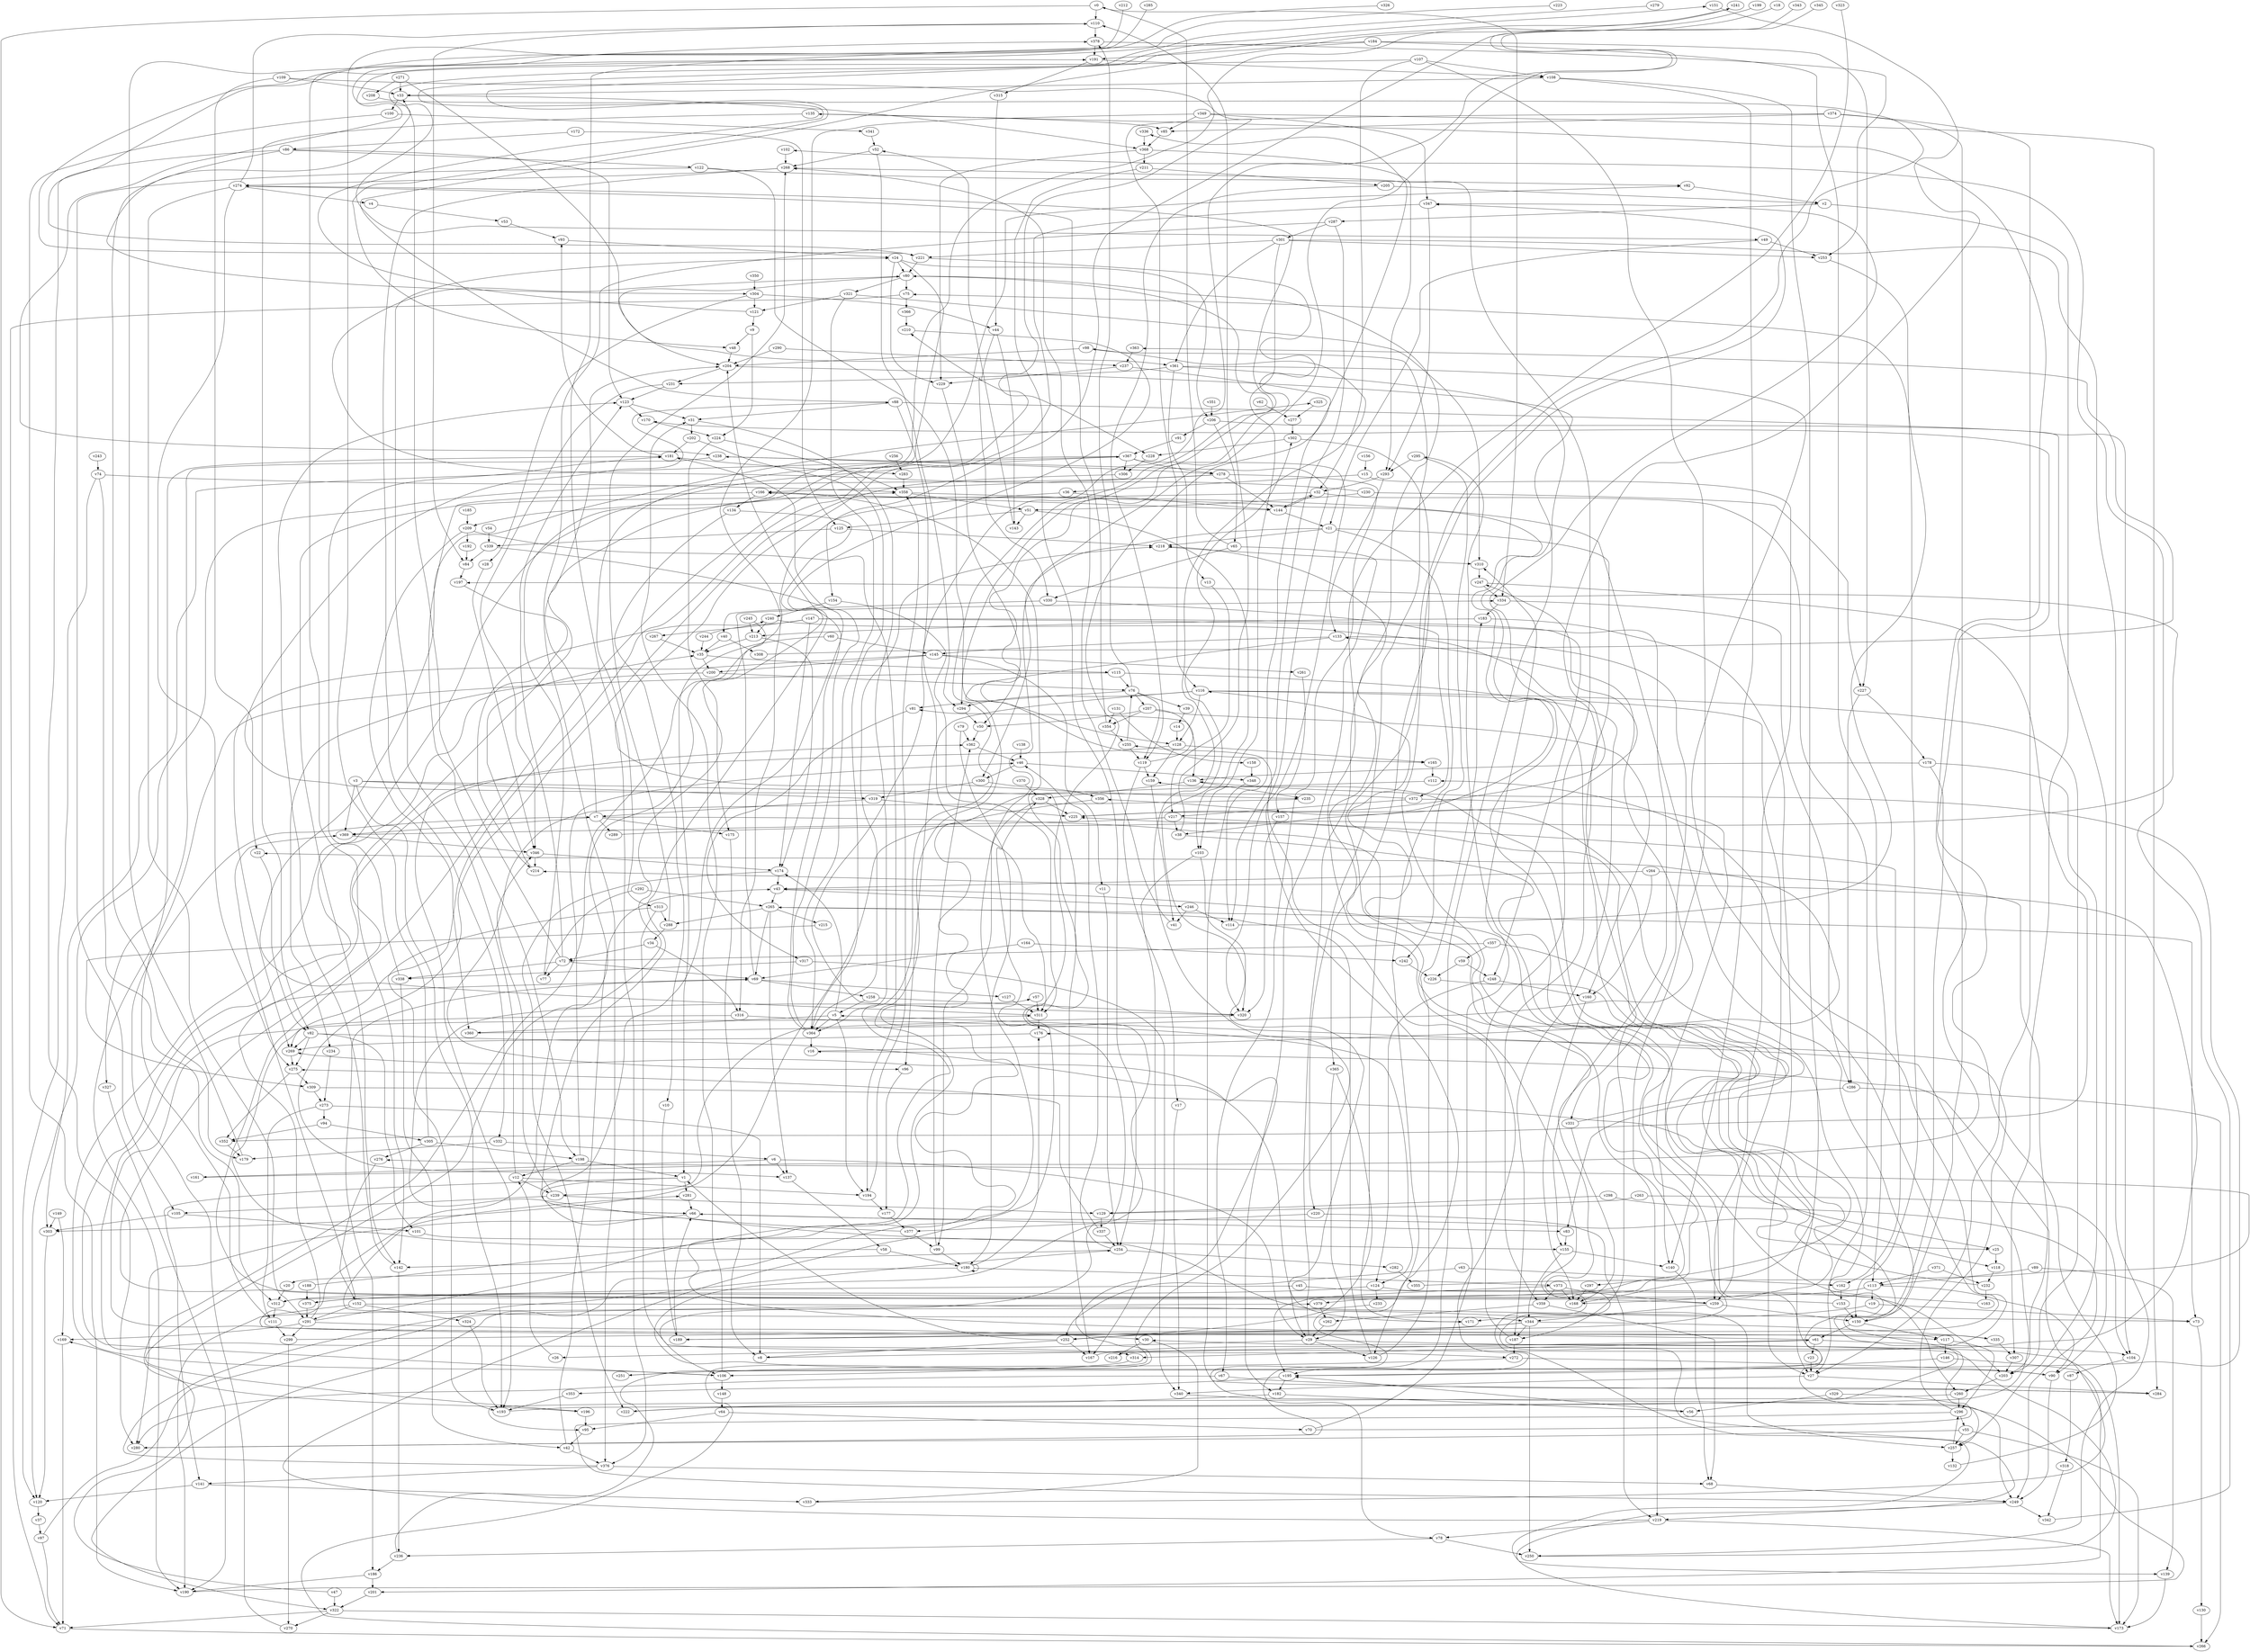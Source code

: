 // Benchmark game 564 - 380 vertices
// time_bound: 16
// targets: v161
digraph G {
    v0 [name="v0", player=0];
    v1 [name="v1", player=0];
    v2 [name="v2", player=0];
    v3 [name="v3", player=0];
    v4 [name="v4", player=0];
    v5 [name="v5", player=0];
    v6 [name="v6", player=1];
    v7 [name="v7", player=1];
    v8 [name="v8", player=1];
    v9 [name="v9", player=0];
    v10 [name="v10", player=1];
    v11 [name="v11", player=0];
    v12 [name="v12", player=0];
    v13 [name="v13", player=0];
    v14 [name="v14", player=0];
    v15 [name="v15", player=0];
    v16 [name="v16", player=0];
    v17 [name="v17", player=0];
    v18 [name="v18", player=1];
    v19 [name="v19", player=0];
    v20 [name="v20", player=1];
    v21 [name="v21", player=0];
    v22 [name="v22", player=1];
    v23 [name="v23", player=0];
    v24 [name="v24", player=1];
    v25 [name="v25", player=0];
    v26 [name="v26", player=1];
    v27 [name="v27", player=1];
    v28 [name="v28", player=0];
    v29 [name="v29", player=1];
    v30 [name="v30", player=0];
    v31 [name="v31", player=1];
    v32 [name="v32", player=0];
    v33 [name="v33", player=0];
    v34 [name="v34", player=1];
    v35 [name="v35", player=1];
    v36 [name="v36", player=1];
    v37 [name="v37", player=0];
    v38 [name="v38", player=1];
    v39 [name="v39", player=0];
    v40 [name="v40", player=1];
    v41 [name="v41", player=1];
    v42 [name="v42", player=0];
    v43 [name="v43", player=1];
    v44 [name="v44", player=0];
    v45 [name="v45", player=1];
    v46 [name="v46", player=1];
    v47 [name="v47", player=0];
    v48 [name="v48", player=1];
    v49 [name="v49", player=1];
    v50 [name="v50", player=1];
    v51 [name="v51", player=1];
    v52 [name="v52", player=0];
    v53 [name="v53", player=0];
    v54 [name="v54", player=1];
    v55 [name="v55", player=0];
    v56 [name="v56", player=0];
    v57 [name="v57", player=1];
    v58 [name="v58", player=0];
    v59 [name="v59", player=0];
    v60 [name="v60", player=1];
    v61 [name="v61", player=1];
    v62 [name="v62", player=0];
    v63 [name="v63", player=0];
    v64 [name="v64", player=1];
    v65 [name="v65", player=1];
    v66 [name="v66", player=0];
    v67 [name="v67", player=0];
    v68 [name="v68", player=0];
    v69 [name="v69", player=0];
    v70 [name="v70", player=1];
    v71 [name="v71", player=1];
    v72 [name="v72", player=1];
    v73 [name="v73", player=1];
    v74 [name="v74", player=1];
    v75 [name="v75", player=1];
    v76 [name="v76", player=1];
    v77 [name="v77", player=1];
    v78 [name="v78", player=1];
    v79 [name="v79", player=1];
    v80 [name="v80", player=1];
    v81 [name="v81", player=0];
    v82 [name="v82", player=0];
    v83 [name="v83", player=1];
    v84 [name="v84", player=0];
    v85 [name="v85", player=0];
    v86 [name="v86", player=1];
    v87 [name="v87", player=1];
    v88 [name="v88", player=1];
    v89 [name="v89", player=1];
    v90 [name="v90", player=1];
    v91 [name="v91", player=0];
    v92 [name="v92", player=1];
    v93 [name="v93", player=1];
    v94 [name="v94", player=0];
    v95 [name="v95", player=1];
    v96 [name="v96", player=1];
    v97 [name="v97", player=0];
    v98 [name="v98", player=0];
    v99 [name="v99", player=0];
    v100 [name="v100", player=1];
    v101 [name="v101", player=0];
    v102 [name="v102", player=1];
    v103 [name="v103", player=1];
    v104 [name="v104", player=0];
    v105 [name="v105", player=0];
    v106 [name="v106", player=1];
    v107 [name="v107", player=0];
    v108 [name="v108", player=0];
    v109 [name="v109", player=1];
    v110 [name="v110", player=1];
    v111 [name="v111", player=0];
    v112 [name="v112", player=1];
    v113 [name="v113", player=1];
    v114 [name="v114", player=1];
    v115 [name="v115", player=1];
    v116 [name="v116", player=0];
    v117 [name="v117", player=1];
    v118 [name="v118", player=0];
    v119 [name="v119", player=0];
    v120 [name="v120", player=1];
    v121 [name="v121", player=0];
    v122 [name="v122", player=0];
    v123 [name="v123", player=0];
    v124 [name="v124", player=0];
    v125 [name="v125", player=0];
    v126 [name="v126", player=1];
    v127 [name="v127", player=0];
    v128 [name="v128", player=1];
    v129 [name="v129", player=1];
    v130 [name="v130", player=1];
    v131 [name="v131", player=1];
    v132 [name="v132", player=0];
    v133 [name="v133", player=0];
    v134 [name="v134", player=1];
    v135 [name="v135", player=1];
    v136 [name="v136", player=0];
    v137 [name="v137", player=0];
    v138 [name="v138", player=0];
    v139 [name="v139", player=0];
    v140 [name="v140", player=0];
    v141 [name="v141", player=0];
    v142 [name="v142", player=0];
    v143 [name="v143", player=0];
    v144 [name="v144", player=1];
    v145 [name="v145", player=0];
    v146 [name="v146", player=1];
    v147 [name="v147", player=0];
    v148 [name="v148", player=1];
    v149 [name="v149", player=0];
    v150 [name="v150", player=0];
    v151 [name="v151", player=0];
    v152 [name="v152", player=1];
    v153 [name="v153", player=0];
    v154 [name="v154", player=0];
    v155 [name="v155", player=1];
    v156 [name="v156", player=1];
    v157 [name="v157", player=1];
    v158 [name="v158", player=1];
    v159 [name="v159", player=0];
    v160 [name="v160", player=1];
    v161 [name="v161", player=0, target=1];
    v162 [name="v162", player=1];
    v163 [name="v163", player=1];
    v164 [name="v164", player=1];
    v165 [name="v165", player=0];
    v166 [name="v166", player=0];
    v167 [name="v167", player=0];
    v168 [name="v168", player=0];
    v169 [name="v169", player=0];
    v170 [name="v170", player=1];
    v171 [name="v171", player=0];
    v172 [name="v172", player=0];
    v173 [name="v173", player=1];
    v174 [name="v174", player=1];
    v175 [name="v175", player=0];
    v176 [name="v176", player=0];
    v177 [name="v177", player=0];
    v178 [name="v178", player=1];
    v179 [name="v179", player=0];
    v180 [name="v180", player=0];
    v181 [name="v181", player=1];
    v182 [name="v182", player=0];
    v183 [name="v183", player=0];
    v184 [name="v184", player=1];
    v185 [name="v185", player=1];
    v186 [name="v186", player=0];
    v187 [name="v187", player=1];
    v188 [name="v188", player=0];
    v189 [name="v189", player=1];
    v190 [name="v190", player=0];
    v191 [name="v191", player=1];
    v192 [name="v192", player=1];
    v193 [name="v193", player=0];
    v194 [name="v194", player=1];
    v195 [name="v195", player=1];
    v196 [name="v196", player=1];
    v197 [name="v197", player=1];
    v198 [name="v198", player=0];
    v199 [name="v199", player=1];
    v200 [name="v200", player=1];
    v201 [name="v201", player=0];
    v202 [name="v202", player=1];
    v203 [name="v203", player=0];
    v204 [name="v204", player=1];
    v205 [name="v205", player=1];
    v206 [name="v206", player=0];
    v207 [name="v207", player=1];
    v208 [name="v208", player=0];
    v209 [name="v209", player=1];
    v210 [name="v210", player=0];
    v211 [name="v211", player=1];
    v212 [name="v212", player=1];
    v213 [name="v213", player=1];
    v214 [name="v214", player=1];
    v215 [name="v215", player=0];
    v216 [name="v216", player=0];
    v217 [name="v217", player=0];
    v218 [name="v218", player=0];
    v219 [name="v219", player=0];
    v220 [name="v220", player=1];
    v221 [name="v221", player=0];
    v222 [name="v222", player=0];
    v223 [name="v223", player=1];
    v224 [name="v224", player=1];
    v225 [name="v225", player=1];
    v226 [name="v226", player=0];
    v227 [name="v227", player=0];
    v228 [name="v228", player=0];
    v229 [name="v229", player=1];
    v230 [name="v230", player=0];
    v231 [name="v231", player=0];
    v232 [name="v232", player=1];
    v233 [name="v233", player=1];
    v234 [name="v234", player=0];
    v235 [name="v235", player=0];
    v236 [name="v236", player=1];
    v237 [name="v237", player=1];
    v238 [name="v238", player=1];
    v239 [name="v239", player=1];
    v240 [name="v240", player=0];
    v241 [name="v241", player=0];
    v242 [name="v242", player=1];
    v243 [name="v243", player=0];
    v244 [name="v244", player=1];
    v245 [name="v245", player=1];
    v246 [name="v246", player=0];
    v247 [name="v247", player=1];
    v248 [name="v248", player=0];
    v249 [name="v249", player=1];
    v250 [name="v250", player=0];
    v251 [name="v251", player=0];
    v252 [name="v252", player=1];
    v253 [name="v253", player=0];
    v254 [name="v254", player=1];
    v255 [name="v255", player=1];
    v256 [name="v256", player=0];
    v257 [name="v257", player=1];
    v258 [name="v258", player=0];
    v259 [name="v259", player=0];
    v260 [name="v260", player=1];
    v261 [name="v261", player=0];
    v262 [name="v262", player=1];
    v263 [name="v263", player=0];
    v264 [name="v264", player=0];
    v265 [name="v265", player=0];
    v266 [name="v266", player=0];
    v267 [name="v267", player=1];
    v268 [name="v268", player=1];
    v269 [name="v269", player=1];
    v270 [name="v270", player=1];
    v271 [name="v271", player=0];
    v272 [name="v272", player=1];
    v273 [name="v273", player=1];
    v274 [name="v274", player=1];
    v275 [name="v275", player=0];
    v276 [name="v276", player=1];
    v277 [name="v277", player=1];
    v278 [name="v278", player=1];
    v279 [name="v279", player=0];
    v280 [name="v280", player=1];
    v281 [name="v281", player=0];
    v282 [name="v282", player=0];
    v283 [name="v283", player=0];
    v284 [name="v284", player=0];
    v285 [name="v285", player=1];
    v286 [name="v286", player=1];
    v287 [name="v287", player=0];
    v288 [name="v288", player=0];
    v289 [name="v289", player=0];
    v290 [name="v290", player=1];
    v291 [name="v291", player=1];
    v292 [name="v292", player=0];
    v293 [name="v293", player=0];
    v294 [name="v294", player=1];
    v295 [name="v295", player=1];
    v296 [name="v296", player=0];
    v297 [name="v297", player=0];
    v298 [name="v298", player=1];
    v299 [name="v299", player=0];
    v300 [name="v300", player=0];
    v301 [name="v301", player=1];
    v302 [name="v302", player=1];
    v303 [name="v303", player=1];
    v304 [name="v304", player=1];
    v305 [name="v305", player=1];
    v306 [name="v306", player=1];
    v307 [name="v307", player=0];
    v308 [name="v308", player=1];
    v309 [name="v309", player=0];
    v310 [name="v310", player=1];
    v311 [name="v311", player=1];
    v312 [name="v312", player=1];
    v313 [name="v313", player=0];
    v314 [name="v314", player=1];
    v315 [name="v315", player=1];
    v316 [name="v316", player=1];
    v317 [name="v317", player=0];
    v318 [name="v318", player=1];
    v319 [name="v319", player=1];
    v320 [name="v320", player=1];
    v321 [name="v321", player=0];
    v322 [name="v322", player=0];
    v323 [name="v323", player=0];
    v324 [name="v324", player=0];
    v325 [name="v325", player=0];
    v326 [name="v326", player=0];
    v327 [name="v327", player=0];
    v328 [name="v328", player=1];
    v329 [name="v329", player=0];
    v330 [name="v330", player=1];
    v331 [name="v331", player=0];
    v332 [name="v332", player=0];
    v333 [name="v333", player=0];
    v334 [name="v334", player=1];
    v335 [name="v335", player=1];
    v336 [name="v336", player=1];
    v337 [name="v337", player=1];
    v338 [name="v338", player=0];
    v339 [name="v339", player=0];
    v340 [name="v340", player=0];
    v341 [name="v341", player=0];
    v342 [name="v342", player=0];
    v343 [name="v343", player=0];
    v344 [name="v344", player=0];
    v345 [name="v345", player=1];
    v346 [name="v346", player=1];
    v347 [name="v347", player=1];
    v348 [name="v348", player=1];
    v349 [name="v349", player=0];
    v350 [name="v350", player=1];
    v351 [name="v351", player=0];
    v352 [name="v352", player=1];
    v353 [name="v353", player=0];
    v354 [name="v354", player=0];
    v355 [name="v355", player=1];
    v356 [name="v356", player=1];
    v357 [name="v357", player=1];
    v358 [name="v358", player=0];
    v359 [name="v359", player=0];
    v360 [name="v360", player=0];
    v361 [name="v361", player=1];
    v362 [name="v362", player=0];
    v363 [name="v363", player=0];
    v364 [name="v364", player=1];
    v365 [name="v365", player=0];
    v366 [name="v366", player=1];
    v367 [name="v367", player=0];
    v368 [name="v368", player=0];
    v369 [name="v369", player=1];
    v370 [name="v370", player=0];
    v371 [name="v371", player=1];
    v372 [name="v372", player=0];
    v373 [name="v373", player=1];
    v374 [name="v374", player=0];
    v375 [name="v375", player=0];
    v376 [name="v376", player=1];
    v377 [name="v377", player=1];
    v378 [name="v378", player=0];
    v379 [name="v379", player=0];

    v0 -> v334;
    v1 -> v66 [constraint="t < 5"];
    v2 -> v287;
    v3 -> v272 [constraint="t < 7"];
    v4 -> v53;
    v5 -> v194;
    v6 -> v137;
    v7 -> v171;
    v8 -> v61 [constraint="t < 8"];
    v9 -> v224;
    v10 -> v189;
    v11 -> v254;
    v12 -> v194;
    v13 -> v217;
    v14 -> v128;
    v15 -> v259;
    v16 -> v22 [constraint="t mod 3 == 2"];
    v17 -> v340;
    v18 -> v196 [constraint="t < 15"];
    v19 -> v73;
    v20 -> v312;
    v21 -> v300;
    v22 -> v82;
    v23 -> v27;
    v24 -> v314 [constraint="t >= 3"];
    v25 -> v118;
    v26 -> v12;
    v27 -> v340;
    v28 -> v346;
    v29 -> v80;
    v30 -> v333;
    v31 -> v364;
    v32 -> v142;
    v33 -> v368;
    v34 -> v316;
    v35 -> v115;
    v36 -> v144;
    v37 -> v97;
    v38 -> v25 [constraint="t >= 1"];
    v39 -> v14;
    v40 -> v308;
    v41 -> v268;
    v42 -> v43;
    v43 -> v265;
    v44 -> v330;
    v45 -> v203;
    v46 -> v348;
    v47 -> v169 [constraint="t < 5"];
    v48 -> v204;
    v49 -> v253;
    v50 -> v362;
    v51 -> v143;
    v52 -> v268;
    v53 -> v93;
    v54 -> v339;
    v55 -> v173;
    v56 -> v195;
    v57 -> v311;
    v58 -> v210 [constraint="t < 14"];
    v59 -> v248;
    v60 -> v145;
    v61 -> v311 [constraint="t >= 5"];
    v62 -> v277;
    v63 -> v252;
    v64 -> v95;
    v65 -> v0;
    v66 -> v280;
    v67 -> v284;
    v68 -> v249;
    v69 -> v127;
    v70 -> v166 [constraint="t >= 4"];
    v71 -> v266;
    v72 -> v123;
    v73 -> v130;
    v74 -> v358;
    v75 -> v71 [constraint="t mod 4 == 2"];
    v76 -> v207;
    v77 -> v358;
    v78 -> v236;
    v79 -> v362;
    v80 -> v361 [constraint="t mod 2 == 0"];
    v81 -> v317 [constraint="t mod 5 == 0"];
    v82 -> v269;
    v83 -> v155;
    v84 -> v197;
    v85 -> v368;
    v86 -> v122;
    v87 -> v318;
    v88 -> v241 [constraint="t < 11"];
    v89 -> v139;
    v90 -> v336 [constraint="t mod 2 == 0"];
    v91 -> v367;
    v92 -> v2;
    v93 -> v24;
    v94 -> v305;
    v95 -> v42;
    v96 -> v177;
    v97 -> v254 [constraint="t < 13"];
    v98 -> v220;
    v99 -> v362;
    v100 -> v341;
    v101 -> v73 [constraint="t mod 2 == 1"];
    v102 -> v268;
    v103 -> v167;
    v104 -> v87;
    v105 -> v303;
    v106 -> v367 [constraint="t < 8"];
    v107 -> v142;
    v108 -> v140;
    v109 -> v228 [constraint="t >= 5"];
    v110 -> v378;
    v111 -> v299;
    v112 -> v322 [constraint="t >= 3"];
    v113 -> v379;
    v114 -> v75 [constraint="t >= 5"];
    v115 -> v187;
    v116 -> v203;
    v117 -> v146;
    v118 -> v232;
    v119 -> v81 [constraint="t < 6"];
    v120 -> v37;
    v121 -> v151 [constraint="t < 7"];
    v122 -> v105;
    v123 -> v170;
    v124 -> v260;
    v125 -> v339;
    v126 -> v265;
    v127 -> v311;
    v128 -> v165;
    v129 -> v337;
    v130 -> v266;
    v131 -> v158 [constraint="t < 14"];
    v132 -> v170 [constraint="t >= 3"];
    v133 -> v128 [constraint="t < 6"];
    v134 -> v344 [constraint="t mod 2 == 0"];
    v135 -> v82;
    v136 -> v328;
    v137 -> v58;
    v138 -> v46;
    v139 -> v173;
    v140 -> v68;
    v141 -> v333;
    v142 -> v123;
    v143 -> v52;
    v144 -> v32 [constraint="t mod 4 == 2"];
    v145 -> v11;
    v146 -> v201;
    v147 -> v267;
    v148 -> v64;
    v149 -> v303;
    v150 -> v61;
    v151 -> v225 [constraint="t >= 1"];
    v152 -> v291;
    v153 -> v362 [constraint="t >= 3"];
    v154 -> v240;
    v155 -> v140;
    v156 -> v15;
    v157 -> v320;
    v158 -> v348;
    v159 -> v41;
    v160 -> v168;
    v161 -> v135 [constraint="t >= 3"];
    v162 -> v153;
    v163 -> v295 [constraint="t >= 3"];
    v164 -> v69;
    v165 -> v112;
    v166 -> v134;
    v167 -> v214 [constraint="t < 5"];
    v168 -> v347 [constraint="t >= 2"];
    v169 -> v71;
    v170 -> v224;
    v171 -> v302 [constraint="t >= 1"];
    v172 -> v125;
    v173 -> v218 [constraint="t >= 2"];
    v174 -> v43;
    v175 -> v8;
    v176 -> v269;
    v177 -> v377;
    v178 -> v257;
    v179 -> v191;
    v180 -> v373;
    v181 -> v93;
    v182 -> v56;
    v183 -> v213;
    v184 -> v191;
    v185 -> v209;
    v186 -> v190;
    v187 -> v268;
    v188 -> v274 [constraint="t mod 5 == 2"];
    v189 -> v66;
    v190 -> v43 [constraint="t mod 5 == 1"];
    v191 -> v108;
    v192 -> v84;
    v193 -> v5 [constraint="t < 6"];
    v194 -> v177;
    v195 -> v356 [constraint="t mod 5 == 3"];
    v196 -> v95;
    v197 -> v106 [constraint="t < 15"];
    v198 -> v12;
    v199 -> v209 [constraint="t < 12"];
    v200 -> v234;
    v201 -> v322;
    v202 -> v181;
    v203 -> v260;
    v204 -> v25 [constraint="t >= 3"];
    v205 -> v119;
    v206 -> v91;
    v207 -> v354;
    v208 -> v312 [constraint="t < 7"];
    v209 -> v192;
    v210 -> v66 [constraint="t >= 4"];
    v211 -> v254;
    v212 -> v221 [constraint="t mod 2 == 1"];
    v213 -> v174;
    v214 -> v35;
    v215 -> v309 [constraint="t >= 1"];
    v216 -> v112 [constraint="t >= 2"];
    v217 -> v162;
    v218 -> v310;
    v219 -> v328 [constraint="t mod 2 == 0"];
    v220 -> v219;
    v221 -> v165 [constraint="t < 14"];
    v222 -> v66 [constraint="t >= 1"];
    v223 -> v304 [constraint="t >= 3"];
    v224 -> v175;
    v225 -> v247 [constraint="t < 9"];
    v226 -> v168 [constraint="t >= 2"];
    v227 -> v286;
    v228 -> v306;
    v229 -> v50;
    v230 -> v80 [constraint="t < 6"];
    v231 -> v346;
    v232 -> v159 [constraint="t mod 4 == 2"];
    v233 -> v335 [constraint="t >= 3"];
    v234 -> v273;
    v235 -> v96 [constraint="t < 13"];
    v236 -> v269 [constraint="t < 14"];
    v237 -> v229;
    v238 -> v278;
    v239 -> v129;
    v240 -> v297 [constraint="t mod 4 == 2"];
    v241 -> v48 [constraint="t < 6"];
    v242 -> v226;
    v243 -> v74;
    v244 -> v240 [constraint="t < 5"];
    v245 -> v196 [constraint="t < 11"];
    v246 -> v114;
    v247 -> v352 [constraint="t >= 1"];
    v248 -> v124;
    v249 -> v219;
    v250 -> v30 [constraint="t < 6"];
    v251 -> v136 [constraint="t < 9"];
    v252 -> v167;
    v253 -> v150;
    v254 -> v282;
    v255 -> v119;
    v256 -> v283;
    v257 -> v296;
    v258 -> v5;
    v259 -> v92 [constraint="t >= 4"];
    v260 -> v95 [constraint="t mod 4 == 0"];
    v261 -> v157;
    v262 -> v29;
    v263 -> v129;
    v264 -> v43;
    v265 -> v137;
    v266 -> v98 [constraint="t mod 4 == 1"];
    v267 -> v35;
    v268 -> v274;
    v269 -> v275;
    v270 -> v7;
    v271 -> v33;
    v272 -> v90;
    v273 -> v111;
    v274 -> v291;
    v275 -> v309;
    v276 -> v152;
    v277 -> v302;
    v278 -> v67;
    v279 -> v49 [constraint="t < 11"];
    v280 -> v255 [constraint="t mod 3 == 1"];
    v281 -> v66;
    v282 -> v355;
    v283 -> v358;
    v284 -> v238 [constraint="t >= 5"];
    v285 -> v221 [constraint="t < 14"];
    v286 -> v266;
    v287 -> v376;
    v288 -> v34;
    v289 -> v197 [constraint="t >= 1"];
    v290 -> v237;
    v291 -> v80 [constraint="t < 12"];
    v292 -> v77;
    v293 -> v133;
    v294 -> v50;
    v295 -> v293;
    v296 -> v249 [constraint="t mod 5 == 0"];
    v297 -> v168;
    v298 -> v249;
    v299 -> v347 [constraint="t < 7"];
    v300 -> v319;
    v301 -> v221;
    v302 -> v365;
    v303 -> v120;
    v304 -> v121;
    v305 -> v198;
    v306 -> v137 [constraint="t >= 3"];
    v307 -> v203;
    v308 -> v363 [constraint="t >= 3"];
    v309 -> v118 [constraint="t mod 4 == 1"];
    v310 -> v247;
    v311 -> v325 [constraint="t >= 4"];
    v312 -> v116 [constraint="t >= 2"];
    v313 -> v106;
    v314 -> v106;
    v315 -> v44;
    v316 -> v124;
    v317 -> v338;
    v318 -> v342;
    v319 -> v225;
    v320 -> v239 [constraint="t < 7"];
    v321 -> v310;
    v322 -> v270;
    v323 -> v139 [constraint="t mod 4 == 0"];
    v324 -> v193;
    v325 -> v277;
    v326 -> v238 [constraint="t mod 3 == 2"];
    v327 -> v190;
    v328 -> v225;
    v329 -> v249;
    v330 -> v372;
    v331 -> v225 [constraint="t < 13"];
    v332 -> v179;
    v333 -> v16 [constraint="t < 15"];
    v334 -> v286;
    v335 -> v281 [constraint="t >= 4"];
    v336 -> v368;
    v337 -> v254;
    v338 -> v42;
    v339 -> v155 [constraint="t >= 5"];
    v340 -> v257 [constraint="t < 10"];
    v341 -> v52;
    v342 -> v102 [constraint="t mod 2 == 1"];
    v343 -> v320 [constraint="t < 9"];
    v344 -> v189;
    v345 -> v117 [constraint="t mod 3 == 1"];
    v346 -> v214;
    v347 -> v235 [constraint="t < 9"];
    v348 -> v78;
    v349 -> v347;
    v350 -> v304;
    v351 -> v206;
    v352 -> v179;
    v353 -> v193;
    v354 -> v274;
    v355 -> v276 [constraint="t < 9"];
    v356 -> v303 [constraint="t < 13"];
    v357 -> v72;
    v358 -> v38 [constraint="t >= 5"];
    v359 -> v262;
    v360 -> v133 [constraint="t < 15"];
    v361 -> v189 [constraint="t mod 4 == 2"];
    v362 -> v46;
    v363 -> v237;
    v364 -> v16;
    v365 -> v252 [constraint="t < 12"];
    v366 -> v210;
    v367 -> v278;
    v368 -> v229;
    v369 -> v346;
    v370 -> v328;
    v371 -> v232;
    v372 -> v88 [constraint="t >= 5"];
    v373 -> v168;
    v374 -> v27;
    v375 -> v291;
    v376 -> v379 [constraint="t < 12"];
    v377 -> v57 [constraint="t mod 4 == 2"];
    v378 -> v191;
    v379 -> v262;
    v145 -> v261;
    v32 -> v27;
    v219 -> v78;
    v59 -> v226;
    v5 -> v364;
    v207 -> v160;
    v264 -> v160;
    v273 -> v94;
    v63 -> v162;
    v252 -> v1;
    v376 -> v68;
    v86 -> v280;
    v122 -> v92;
    v245 -> v213;
    v24 -> v229;
    v184 -> v376;
    v119 -> v17;
    v178 -> v150;
    v239 -> v346;
    v259 -> v344;
    v195 -> v182;
    v274 -> v275;
    v38 -> v110;
    v361 -> v13;
    v15 -> v36;
    v109 -> v33;
    v364 -> v218;
    v21 -> v126;
    v72 -> v33;
    v292 -> v265;
    v298 -> v129;
    v178 -> v136;
    v211 -> v205;
    v70 -> v310;
    v209 -> v360;
    v344 -> v252;
    v147 -> v214;
    v133 -> v331;
    v72 -> v69;
    v293 -> v32;
    v79 -> v180;
    v64 -> v70;
    v302 -> v228;
    v7 -> v369;
    v265 -> v288;
    v72 -> v338;
    v136 -> v235;
    v358 -> v51;
    v313 -> v288;
    v166 -> v198;
    v76 -> v378;
    v141 -> v120;
    v144 -> v21;
    v116 -> v294;
    v74 -> v120;
    v186 -> v201;
    v321 -> v364;
    v373 -> v359;
    v12 -> v24;
    v6 -> v29;
    v244 -> v35;
    v82 -> v275;
    v123 -> v31;
    v78 -> v250;
    v367 -> v303;
    v107 -> v108;
    v332 -> v6;
    v29 -> v173;
    v115 -> v76;
    v347 -> v293;
    v254 -> v142;
    v367 -> v306;
    v246 -> v41;
    v116 -> v96;
    v304 -> v44;
    v86 -> v123;
    v278 -> v144;
    v100 -> v190;
    v146 -> v195;
    v94 -> v352;
    v155 -> v344;
    v76 -> v39;
    v12 -> v239;
    v152 -> v324;
    v191 -> v315;
    v188 -> v375;
    v301 -> v361;
    v97 -> v71;
    v109 -> v22;
    v103 -> v320;
    v374 -> v85;
    v268 -> v332;
    v259 -> v150;
    v205 -> v2;
    v88 -> v90;
    v86 -> v179;
    v150 -> v117;
    v181 -> v283;
    v29 -> v26;
    v113 -> v90;
    v232 -> v163;
    v296 -> v176;
    v194 -> v358;
    v274 -> v4;
    v286 -> v83;
    v88 -> v311;
    v31 -> v202;
    v106 -> v148;
    v29 -> v126;
    v133 -> v145;
    v204 -> v231;
    v24 -> v80;
    v313 -> v193;
    v287 -> v114;
    v376 -> v141;
    v309 -> v273;
    v364 -> v204;
    v111 -> v181;
    v213 -> v35;
    v135 -> v85;
    v134 -> v10;
    v154 -> v311;
    v55 -> v280;
    v65 -> v182;
    v195 -> v353;
    v40 -> v35;
    v367 -> v320;
    v98 -> v204;
    v7 -> v204;
    v231 -> v123;
    v166 -> v144;
    v300 -> v356;
    v321 -> v121;
    v128 -> v193;
    v272 -> v251;
    v220 -> v377;
    v152 -> v257;
    v275 -> v352;
    v147 -> v174;
    v258 -> v320;
    v200 -> v76;
    v131 -> v354;
    v44 -> v143;
    v164 -> v242;
    v344 -> v335;
    v237 -> v114;
    v128 -> v159;
    v334 -> v183;
    v331 -> v168;
    v317 -> v340;
    v377 -> v99;
    v252 -> v8;
    v335 -> v307;
    v107 -> v219;
    v346 -> v174;
    v145 -> v200;
    v153 -> v150;
    v124 -> v375;
    v357 -> v187;
    v80 -> v321;
    v361 -> v231;
    v288 -> v268;
    v357 -> v59;
    v147 -> v248;
    v180 -> v176;
    v301 -> v253;
    v273 -> v8;
    v61 -> v23;
    v35 -> v200;
    v278 -> v166;
    v69 -> v258;
    v316 -> v269;
    v301 -> v103;
    v265 -> v215;
    v113 -> v19;
    v291 -> v30;
    v344 -> v187;
    v116 -> v128;
    v107 -> v32;
    v32 -> v144;
    v187 -> v272;
    v58 -> v180;
    v110 -> v84;
    v338 -> v181;
    v117 -> v296;
    v230 -> v227;
    v319 -> v7;
    v254 -> v46;
    v330 -> v40;
    v7 -> v175;
    v368 -> v211;
    v9 -> v48;
    v119 -> v159;
    v5 -> v174;
    v46 -> v300;
    v372 -> v140;
    v21 -> v359;
    v80 -> v75;
    v183 -> v27;
    v90 -> v249;
    v373 -> v259;
    v88 -> v31;
    v206 -> v104;
    v106 -> v31;
    v89 -> v113;
    v287 -> v301;
    v108 -> v27;
    v248 -> v160;
    v2 -> v307;
    v149 -> v169;
    v74 -> v312;
    v1 -> v281;
    v217 -> v38;
    v124 -> v233;
    v249 -> v342;
    v219 -> v173;
    v238 -> v327;
    v51 -> v125;
    v33 -> v100;
    v255 -> v76;
    v291 -> v299;
    v125 -> v218;
    v349 -> v316;
    v207 -> v50;
    v265 -> v73;
    v329 -> v56;
    v265 -> v69;
    v312 -> v111;
    v121 -> v9;
    v239 -> v105;
    v291 -> v169;
    v344 -> v250;
    v373 -> v195;
    v45 -> v375;
    v264 -> v203;
    v339 -> v84;
    v3 -> v193;
    v21 -> v218;
    v3 -> v369;
    v371 -> v113;
    v180 -> v180;
    v75 -> v366;
    v115 -> v190;
    v69 -> v186;
    v291 -> v69;
    v126 -> v183;
    v51 -> v103;
    v76 -> v119;
    v305 -> v276;
    v365 -> v29;
    v230 -> v51;
    v66 -> v83;
    v240 -> v213;
    v236 -> v186;
    v24 -> v206;
    v116 -> v259;
    v202 -> v364;
    v184 -> v227;
    v49 -> v21;
    v296 -> v55;
    v290 -> v204;
    v69 -> v334;
    v274 -> v110;
    v349 -> v284;
    v65 -> v330;
    v82 -> v29;
    v354 -> v255;
    v374 -> v116;
    v260 -> v296;
    v206 -> v65;
    v0 -> v71;
    v67 -> v280;
    v147 -> v155;
    v152 -> v369;
    v349 -> v85;
    v278 -> v120;
    v368 -> v293;
    v27 -> v284;
    v224 -> v358;
    v166 -> v167;
    v305 -> v378;
    v271 -> v204;
    v152 -> v190;
    v43 -> v246;
    v257 -> v132;
    v263 -> v104;
    v105 -> v101;
    v184 -> v113;
    v328 -> v99;
    v82 -> v101;
    v47 -> v322;
    v55 -> v257;
    v76 -> v81;
    v364 -> v181;
    v36 -> v154;
    v61 -> v104;
    v99 -> v180;
    v182 -> v222;
    v7 -> v289;
    v311 -> v176;
    v299 -> v270;
    v174 -> v222;
    v142 -> v236;
    v172 -> v86;
    v1 -> v141;
    v322 -> v173;
    v207 -> v136;
    v52 -> v294;
    v304 -> v28;
    v60 -> v1;
    v372 -> v217;
    v19 -> v171;
    v198 -> v1;
    v337 -> v275;
    v72 -> v77;
    v359 -> v68;
    v301 -> v250;
    v0 -> v110;
    v378 -> v253;
    v180 -> v20;
    v34 -> v72;
    v247 -> v334;
    v209 -> v194;
    v295 -> v242;
    v361 -> v195;
    v374 -> v150;
    v108 -> v33;
    v5 -> v360;
    v42 -> v376;
    v217 -> v369;
    v3 -> v319;
    v227 -> v178;
    v367 -> v313;
    v6 -> v161;
    v221 -> v80;
    v61 -> v314;
    v30 -> v216;
    v122 -> v294;
    v198 -> v46;
    v322 -> v71;
    v271 -> v208;
    v145 -> v269;
}
